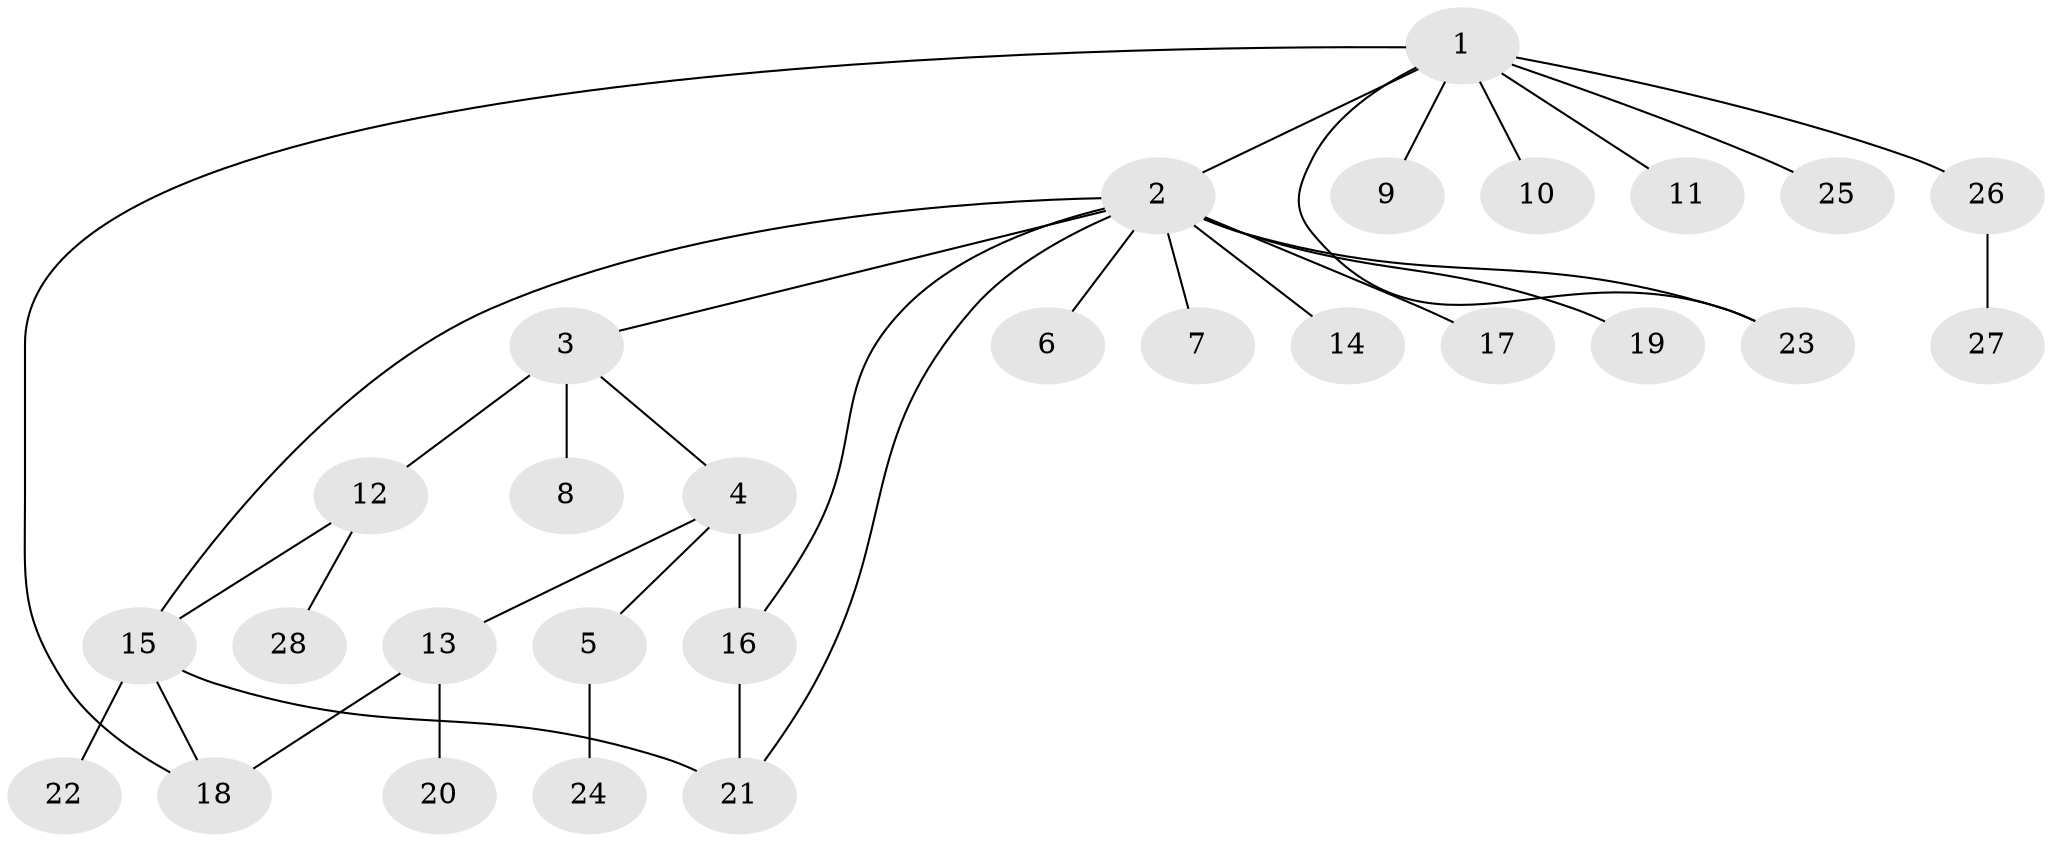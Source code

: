 // original degree distribution, {9: 0.01818181818181818, 13: 0.01818181818181818, 1: 0.5272727272727272, 7: 0.03636363636363636, 15: 0.01818181818181818, 3: 0.07272727272727272, 2: 0.2727272727272727, 4: 0.03636363636363636}
// Generated by graph-tools (version 1.1) at 2025/35/03/09/25 02:35:37]
// undirected, 28 vertices, 34 edges
graph export_dot {
graph [start="1"]
  node [color=gray90,style=filled];
  1;
  2;
  3;
  4;
  5;
  6;
  7;
  8;
  9;
  10;
  11;
  12;
  13;
  14;
  15;
  16;
  17;
  18;
  19;
  20;
  21;
  22;
  23;
  24;
  25;
  26;
  27;
  28;
  1 -- 2 [weight=1.0];
  1 -- 9 [weight=1.0];
  1 -- 10 [weight=1.0];
  1 -- 11 [weight=1.0];
  1 -- 18 [weight=1.0];
  1 -- 23 [weight=1.0];
  1 -- 25 [weight=1.0];
  1 -- 26 [weight=1.0];
  2 -- 3 [weight=1.0];
  2 -- 6 [weight=1.0];
  2 -- 7 [weight=1.0];
  2 -- 14 [weight=1.0];
  2 -- 15 [weight=1.0];
  2 -- 16 [weight=1.0];
  2 -- 17 [weight=1.0];
  2 -- 19 [weight=1.0];
  2 -- 21 [weight=1.0];
  2 -- 23 [weight=1.0];
  3 -- 4 [weight=1.0];
  3 -- 8 [weight=1.0];
  3 -- 12 [weight=2.0];
  4 -- 5 [weight=1.0];
  4 -- 13 [weight=1.0];
  4 -- 16 [weight=9.0];
  5 -- 24 [weight=1.0];
  12 -- 15 [weight=1.0];
  12 -- 28 [weight=1.0];
  13 -- 18 [weight=1.0];
  13 -- 20 [weight=3.0];
  15 -- 18 [weight=1.0];
  15 -- 21 [weight=2.0];
  15 -- 22 [weight=1.0];
  16 -- 21 [weight=1.0];
  26 -- 27 [weight=2.0];
}
